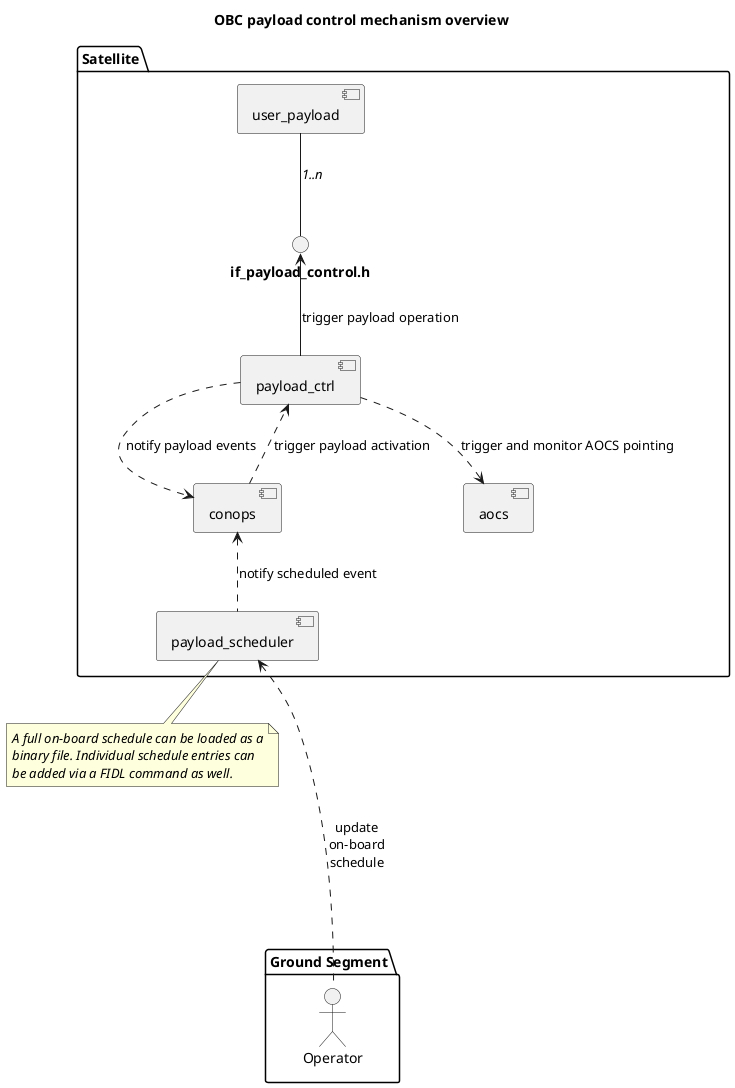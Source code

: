 @startuml
title OBC payload control mechanism overview

package "Ground Segment" {
:Operator: as op
}

package "Satellite" {
[payload_scheduler] as PS
[conops]
[aocs]
[payload_ctrl] as PC
[user_payload] as UP
() "<b>if_payload_control.h" as if_pc
}

op ..up..> PS : update\non-board\nschedule

PS .up.> conops : notify scheduled event
conops ..> PC : trigger payload activation
PC -up-> if_pc : trigger payload operation
PC ..> conops : notify payload events
PC ..> [aocs] : trigger and monitor AOCS pointing
UP -down- if_pc : <i>1..n

note bottom of PS
    <i>A full on-board schedule can be loaded as a
    <i>binary file. Individual schedule entries can
    <i>be added via a FIDL command as well.
end note
@enduml